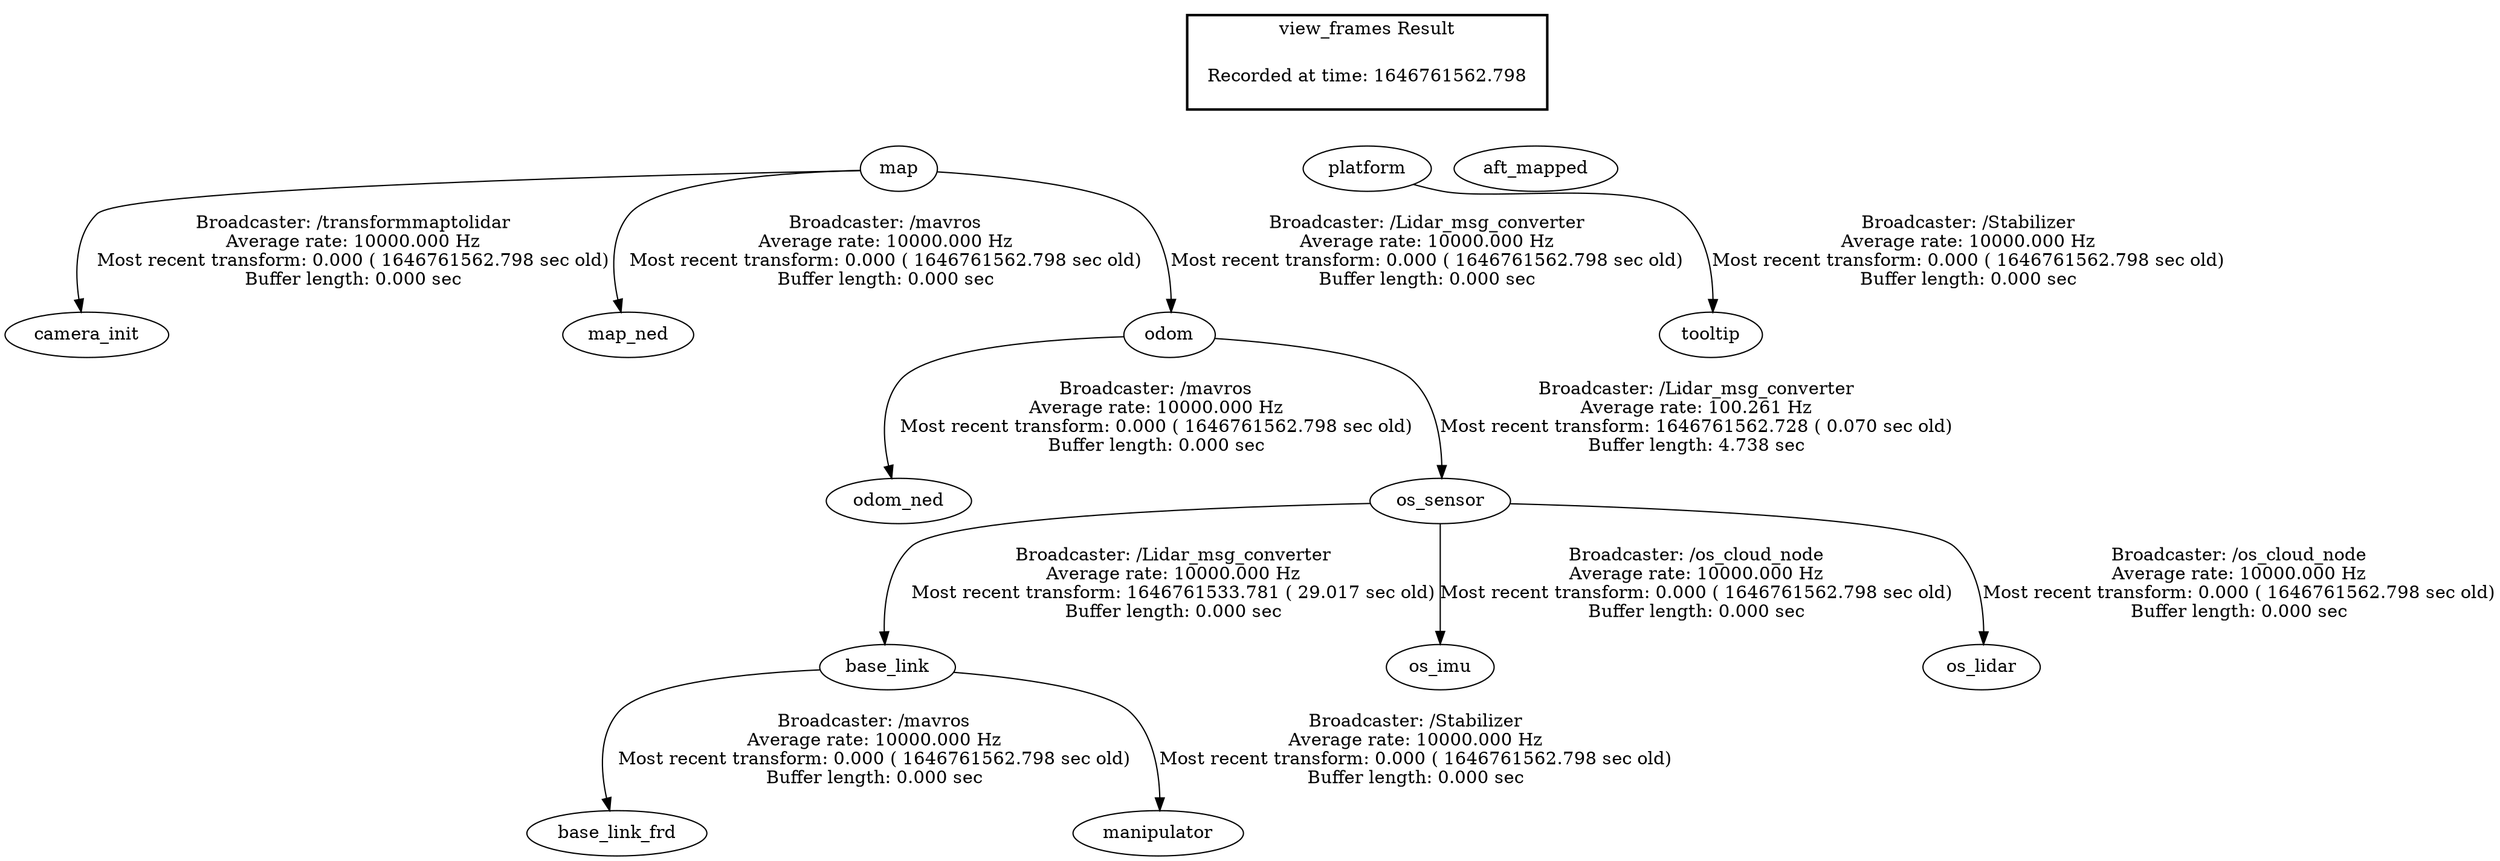 digraph G {
"map" -> "camera_init"[label="Broadcaster: /transformmaptolidar\nAverage rate: 10000.000 Hz\nMost recent transform: 0.000 ( 1646761562.798 sec old)\nBuffer length: 0.000 sec\n"];
"map" -> "map_ned"[label="Broadcaster: /mavros\nAverage rate: 10000.000 Hz\nMost recent transform: 0.000 ( 1646761562.798 sec old)\nBuffer length: 0.000 sec\n"];
"odom" -> "odom_ned"[label="Broadcaster: /mavros\nAverage rate: 10000.000 Hz\nMost recent transform: 0.000 ( 1646761562.798 sec old)\nBuffer length: 0.000 sec\n"];
"map" -> "odom"[label="Broadcaster: /Lidar_msg_converter\nAverage rate: 10000.000 Hz\nMost recent transform: 0.000 ( 1646761562.798 sec old)\nBuffer length: 0.000 sec\n"];
"base_link" -> "base_link_frd"[label="Broadcaster: /mavros\nAverage rate: 10000.000 Hz\nMost recent transform: 0.000 ( 1646761562.798 sec old)\nBuffer length: 0.000 sec\n"];
"os_sensor" -> "base_link"[label="Broadcaster: /Lidar_msg_converter\nAverage rate: 10000.000 Hz\nMost recent transform: 1646761533.781 ( 29.017 sec old)\nBuffer length: 0.000 sec\n"];
"base_link" -> "manipulator"[label="Broadcaster: /Stabilizer\nAverage rate: 10000.000 Hz\nMost recent transform: 0.000 ( 1646761562.798 sec old)\nBuffer length: 0.000 sec\n"];
"platform" -> "tooltip"[label="Broadcaster: /Stabilizer\nAverage rate: 10000.000 Hz\nMost recent transform: 0.000 ( 1646761562.798 sec old)\nBuffer length: 0.000 sec\n"];
"os_sensor" -> "os_imu"[label="Broadcaster: /os_cloud_node\nAverage rate: 10000.000 Hz\nMost recent transform: 0.000 ( 1646761562.798 sec old)\nBuffer length: 0.000 sec\n"];
"odom" -> "os_sensor"[label="Broadcaster: /Lidar_msg_converter\nAverage rate: 100.261 Hz\nMost recent transform: 1646761562.728 ( 0.070 sec old)\nBuffer length: 4.738 sec\n"];
"os_sensor" -> "os_lidar"[label="Broadcaster: /os_cloud_node\nAverage rate: 10000.000 Hz\nMost recent transform: 0.000 ( 1646761562.798 sec old)\nBuffer length: 0.000 sec\n"];
edge [style=invis];
 subgraph cluster_legend { style=bold; color=black; label ="view_frames Result";
"Recorded at time: 1646761562.798"[ shape=plaintext ] ;
 }->"map";
edge [style=invis];
 subgraph cluster_legend { style=bold; color=black; label ="view_frames Result";
"Recorded at time: 1646761562.798"[ shape=plaintext ] ;
 }->"platform";
edge [style=invis];
 subgraph cluster_legend { style=bold; color=black; label ="view_frames Result";
"Recorded at time: 1646761562.798"[ shape=plaintext ] ;
 }->"aft_mapped";
}